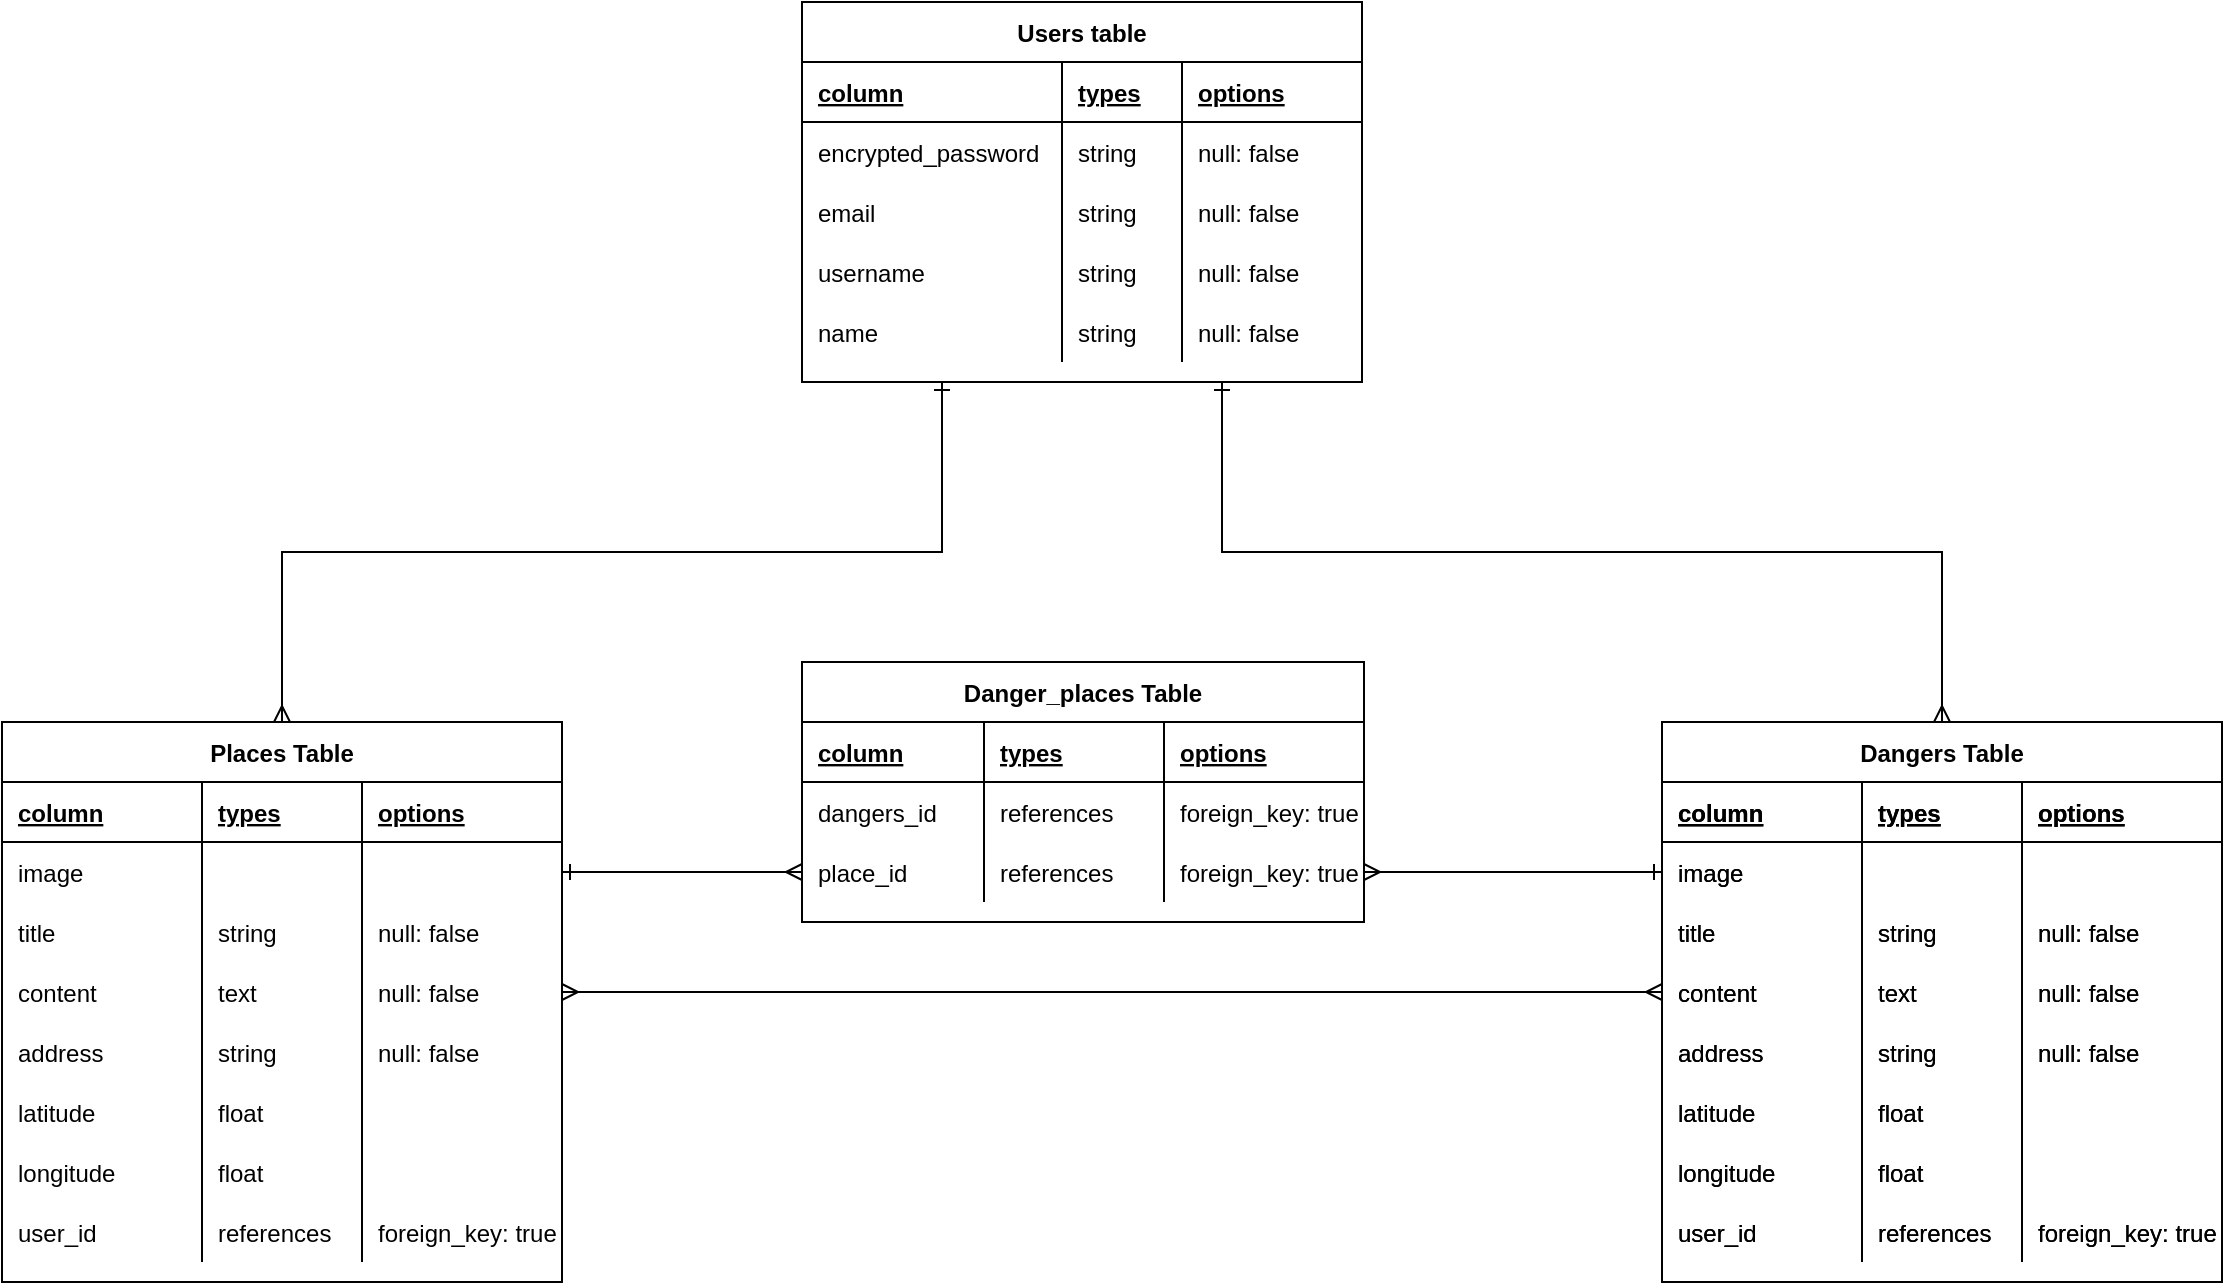 <mxfile>
    <diagram id="BW2Pcyhxk725d-nq_IH1" name="ページ1">
        <mxGraphModel dx="629" dy="1360" grid="1" gridSize="10" guides="1" tooltips="1" connect="1" arrows="1" fold="1" page="1" pageScale="1" pageWidth="827" pageHeight="1169" math="0" shadow="0">
            <root>
                <mxCell id="0"/>
                <mxCell id="1" parent="0"/>
                <mxCell id="458" style="edgeStyle=orthogonalEdgeStyle;rounded=0;orthogonalLoop=1;jettySize=auto;html=1;exitX=0.25;exitY=1;exitDx=0;exitDy=0;entryX=0.5;entryY=0;entryDx=0;entryDy=0;startArrow=ERone;startFill=0;endArrow=ERmany;endFill=0;" edge="1" parent="1" source="460" target="514">
                    <mxGeometry relative="1" as="geometry"/>
                </mxCell>
                <mxCell id="459" style="edgeStyle=orthogonalEdgeStyle;rounded=0;orthogonalLoop=1;jettySize=auto;html=1;exitX=0.75;exitY=1;exitDx=0;exitDy=0;entryX=0.5;entryY=0;entryDx=0;entryDy=0;startArrow=ERone;startFill=0;endArrow=ERmany;endFill=0;" edge="1" parent="1" source="460" target="481">
                    <mxGeometry relative="1" as="geometry"/>
                </mxCell>
                <mxCell id="460" value="Users table" style="shape=table;startSize=30;container=1;collapsible=1;childLayout=tableLayout;fixedRows=1;rowLines=0;fontStyle=1;align=center;resizeLast=1;" vertex="1" parent="1">
                    <mxGeometry x="1920" y="290" width="280" height="190" as="geometry"/>
                </mxCell>
                <mxCell id="461" value="" style="shape=partialRectangle;collapsible=0;dropTarget=0;pointerEvents=0;fillColor=none;top=0;left=0;bottom=1;right=0;points=[[0,0.5],[1,0.5]];portConstraint=eastwest;" vertex="1" parent="460">
                    <mxGeometry y="30" width="280" height="30" as="geometry"/>
                </mxCell>
                <mxCell id="462" value="column" style="shape=partialRectangle;connectable=0;fillColor=none;top=0;left=0;bottom=0;right=0;align=left;spacingLeft=6;fontStyle=5;overflow=hidden;" vertex="1" parent="461">
                    <mxGeometry width="130" height="30" as="geometry"/>
                </mxCell>
                <mxCell id="463" value="types" style="shape=partialRectangle;connectable=0;fillColor=none;top=0;left=0;bottom=0;right=0;align=left;spacingLeft=6;fontStyle=5;overflow=hidden;" vertex="1" parent="461">
                    <mxGeometry x="130" width="60" height="30" as="geometry"/>
                </mxCell>
                <mxCell id="464" value="options" style="shape=partialRectangle;connectable=0;fillColor=none;top=0;left=0;bottom=0;right=0;align=left;spacingLeft=6;fontStyle=5;overflow=hidden;" vertex="1" parent="461">
                    <mxGeometry x="190" width="90" height="30" as="geometry"/>
                </mxCell>
                <mxCell id="465" value="" style="shape=partialRectangle;collapsible=0;dropTarget=0;pointerEvents=0;fillColor=none;top=0;left=0;bottom=0;right=0;points=[[0,0.5],[1,0.5]];portConstraint=eastwest;" vertex="1" parent="460">
                    <mxGeometry y="60" width="280" height="30" as="geometry"/>
                </mxCell>
                <mxCell id="466" value="encrypted_password" style="shape=partialRectangle;connectable=0;fillColor=none;top=0;left=0;bottom=0;right=0;align=left;spacingLeft=6;overflow=hidden;" vertex="1" parent="465">
                    <mxGeometry width="130" height="30" as="geometry"/>
                </mxCell>
                <mxCell id="467" value="string" style="shape=partialRectangle;connectable=0;fillColor=none;top=0;left=0;bottom=0;right=0;align=left;spacingLeft=6;overflow=hidden;" vertex="1" parent="465">
                    <mxGeometry x="130" width="60" height="30" as="geometry"/>
                </mxCell>
                <mxCell id="468" value="null: false" style="shape=partialRectangle;connectable=0;fillColor=none;top=0;left=0;bottom=0;right=0;align=left;spacingLeft=6;overflow=hidden;" vertex="1" parent="465">
                    <mxGeometry x="190" width="90" height="30" as="geometry"/>
                </mxCell>
                <mxCell id="469" value="" style="shape=partialRectangle;collapsible=0;dropTarget=0;pointerEvents=0;fillColor=none;top=0;left=0;bottom=0;right=0;points=[[0,0.5],[1,0.5]];portConstraint=eastwest;" vertex="1" parent="460">
                    <mxGeometry y="90" width="280" height="30" as="geometry"/>
                </mxCell>
                <mxCell id="470" value="email" style="shape=partialRectangle;connectable=0;fillColor=none;top=0;left=0;bottom=0;right=0;align=left;spacingLeft=6;overflow=hidden;" vertex="1" parent="469">
                    <mxGeometry width="130" height="30" as="geometry"/>
                </mxCell>
                <mxCell id="471" value="string" style="shape=partialRectangle;connectable=0;fillColor=none;top=0;left=0;bottom=0;right=0;align=left;spacingLeft=6;overflow=hidden;" vertex="1" parent="469">
                    <mxGeometry x="130" width="60" height="30" as="geometry"/>
                </mxCell>
                <mxCell id="472" value="null: false" style="shape=partialRectangle;connectable=0;fillColor=none;top=0;left=0;bottom=0;right=0;align=left;spacingLeft=6;overflow=hidden;" vertex="1" parent="469">
                    <mxGeometry x="190" width="90" height="30" as="geometry"/>
                </mxCell>
                <mxCell id="473" value="" style="shape=partialRectangle;collapsible=0;dropTarget=0;pointerEvents=0;fillColor=none;top=0;left=0;bottom=0;right=0;points=[[0,0.5],[1,0.5]];portConstraint=eastwest;" vertex="1" parent="460">
                    <mxGeometry y="120" width="280" height="30" as="geometry"/>
                </mxCell>
                <mxCell id="474" value="username" style="shape=partialRectangle;connectable=0;fillColor=none;top=0;left=0;bottom=0;right=0;align=left;spacingLeft=6;overflow=hidden;" vertex="1" parent="473">
                    <mxGeometry width="130" height="30" as="geometry"/>
                </mxCell>
                <mxCell id="475" value="string" style="shape=partialRectangle;connectable=0;fillColor=none;top=0;left=0;bottom=0;right=0;align=left;spacingLeft=6;overflow=hidden;" vertex="1" parent="473">
                    <mxGeometry x="130" width="60" height="30" as="geometry"/>
                </mxCell>
                <mxCell id="476" value="null: false" style="shape=partialRectangle;connectable=0;fillColor=none;top=0;left=0;bottom=0;right=0;align=left;spacingLeft=6;overflow=hidden;" vertex="1" parent="473">
                    <mxGeometry x="190" width="90" height="30" as="geometry"/>
                </mxCell>
                <mxCell id="477" style="shape=partialRectangle;collapsible=0;dropTarget=0;pointerEvents=0;fillColor=none;top=0;left=0;bottom=0;right=0;points=[[0,0.5],[1,0.5]];portConstraint=eastwest;" vertex="1" parent="460">
                    <mxGeometry y="150" width="280" height="30" as="geometry"/>
                </mxCell>
                <mxCell id="478" value="name" style="shape=partialRectangle;connectable=0;fillColor=none;top=0;left=0;bottom=0;right=0;align=left;spacingLeft=6;overflow=hidden;" vertex="1" parent="477">
                    <mxGeometry width="130" height="30" as="geometry"/>
                </mxCell>
                <mxCell id="479" value="string" style="shape=partialRectangle;connectable=0;fillColor=none;top=0;left=0;bottom=0;right=0;align=left;spacingLeft=6;overflow=hidden;" vertex="1" parent="477">
                    <mxGeometry x="130" width="60" height="30" as="geometry"/>
                </mxCell>
                <mxCell id="480" value="null: false" style="shape=partialRectangle;connectable=0;fillColor=none;top=0;left=0;bottom=0;right=0;align=left;spacingLeft=6;overflow=hidden;" vertex="1" parent="477">
                    <mxGeometry x="190" width="90" height="30" as="geometry"/>
                </mxCell>
                <mxCell id="481" value="Dangers Table" style="shape=table;startSize=30;container=1;collapsible=1;childLayout=tableLayout;fixedRows=1;rowLines=0;fontStyle=1;align=center;resizeLast=1;" vertex="1" parent="1">
                    <mxGeometry x="2350" y="650" width="280" height="280" as="geometry"/>
                </mxCell>
                <mxCell id="482" value="" style="shape=partialRectangle;collapsible=0;dropTarget=0;pointerEvents=0;fillColor=none;top=0;left=0;bottom=1;right=0;points=[[0,0.5],[1,0.5]];portConstraint=eastwest;" vertex="1" parent="481">
                    <mxGeometry y="30" width="280" height="30" as="geometry"/>
                </mxCell>
                <mxCell id="483" value="column" style="shape=partialRectangle;connectable=0;fillColor=none;top=0;left=0;bottom=0;right=0;align=left;spacingLeft=6;fontStyle=5;overflow=hidden;" vertex="1" parent="482">
                    <mxGeometry width="100" height="30" as="geometry"/>
                </mxCell>
                <mxCell id="484" value="types" style="shape=partialRectangle;connectable=0;fillColor=none;top=0;left=0;bottom=0;right=0;align=left;spacingLeft=6;fontStyle=5;overflow=hidden;" vertex="1" parent="482">
                    <mxGeometry x="100" width="80" height="30" as="geometry"/>
                </mxCell>
                <mxCell id="485" value="options" style="shape=partialRectangle;connectable=0;fillColor=none;top=0;left=0;bottom=0;right=0;align=left;spacingLeft=6;fontStyle=5;overflow=hidden;" vertex="1" parent="482">
                    <mxGeometry x="180" width="100" height="30" as="geometry"/>
                </mxCell>
                <mxCell id="486" value="" style="shape=partialRectangle;collapsible=0;dropTarget=0;pointerEvents=0;fillColor=none;top=0;left=0;bottom=0;right=0;points=[[0,0.5],[1,0.5]];portConstraint=eastwest;" vertex="1" parent="481">
                    <mxGeometry y="60" width="280" height="30" as="geometry"/>
                </mxCell>
                <mxCell id="487" value="image" style="shape=partialRectangle;connectable=0;fillColor=none;top=0;left=0;bottom=0;right=0;align=left;spacingLeft=6;overflow=hidden;" vertex="1" parent="486">
                    <mxGeometry width="100" height="30" as="geometry"/>
                </mxCell>
                <mxCell id="488" style="shape=partialRectangle;connectable=0;fillColor=none;top=0;left=0;bottom=0;right=0;align=left;spacingLeft=6;overflow=hidden;" vertex="1" parent="486">
                    <mxGeometry x="100" width="80" height="30" as="geometry"/>
                </mxCell>
                <mxCell id="489" value="" style="shape=partialRectangle;connectable=0;fillColor=none;top=0;left=0;bottom=0;right=0;align=left;spacingLeft=6;overflow=hidden;" vertex="1" parent="486">
                    <mxGeometry x="180" width="100" height="30" as="geometry"/>
                </mxCell>
                <mxCell id="490" value="" style="shape=partialRectangle;collapsible=0;dropTarget=0;pointerEvents=0;fillColor=none;top=0;left=0;bottom=0;right=0;points=[[0,0.5],[1,0.5]];portConstraint=eastwest;" vertex="1" parent="481">
                    <mxGeometry y="90" width="280" height="30" as="geometry"/>
                </mxCell>
                <mxCell id="491" value="title" style="shape=partialRectangle;connectable=0;fillColor=none;top=0;left=0;bottom=0;right=0;align=left;spacingLeft=6;overflow=hidden;" vertex="1" parent="490">
                    <mxGeometry width="100" height="30" as="geometry"/>
                </mxCell>
                <mxCell id="492" value="string" style="shape=partialRectangle;connectable=0;fillColor=none;top=0;left=0;bottom=0;right=0;align=left;spacingLeft=6;overflow=hidden;" vertex="1" parent="490">
                    <mxGeometry x="100" width="80" height="30" as="geometry"/>
                </mxCell>
                <mxCell id="493" value="null: false" style="shape=partialRectangle;connectable=0;fillColor=none;top=0;left=0;bottom=0;right=0;align=left;spacingLeft=6;overflow=hidden;" vertex="1" parent="490">
                    <mxGeometry x="180" width="100" height="30" as="geometry"/>
                </mxCell>
                <mxCell id="494" style="shape=partialRectangle;collapsible=0;dropTarget=0;pointerEvents=0;fillColor=none;top=0;left=0;bottom=0;right=0;points=[[0,0.5],[1,0.5]];portConstraint=eastwest;" vertex="1" parent="481">
                    <mxGeometry y="120" width="280" height="30" as="geometry"/>
                </mxCell>
                <mxCell id="495" value="content" style="shape=partialRectangle;connectable=0;fillColor=none;top=0;left=0;bottom=0;right=0;align=left;spacingLeft=6;overflow=hidden;" vertex="1" parent="494">
                    <mxGeometry width="100" height="30" as="geometry"/>
                </mxCell>
                <mxCell id="496" value="text" style="shape=partialRectangle;connectable=0;fillColor=none;top=0;left=0;bottom=0;right=0;align=left;spacingLeft=6;overflow=hidden;" vertex="1" parent="494">
                    <mxGeometry x="100" width="80" height="30" as="geometry"/>
                </mxCell>
                <mxCell id="497" value="null: false" style="shape=partialRectangle;connectable=0;fillColor=none;top=0;left=0;bottom=0;right=0;align=left;spacingLeft=6;overflow=hidden;" vertex="1" parent="494">
                    <mxGeometry x="180" width="100" height="30" as="geometry"/>
                </mxCell>
                <mxCell id="498" style="shape=partialRectangle;collapsible=0;dropTarget=0;pointerEvents=0;fillColor=none;top=0;left=0;bottom=0;right=0;points=[[0,0.5],[1,0.5]];portConstraint=eastwest;" vertex="1" parent="481">
                    <mxGeometry y="150" width="280" height="30" as="geometry"/>
                </mxCell>
                <mxCell id="499" value="address" style="shape=partialRectangle;connectable=0;fillColor=none;top=0;left=0;bottom=0;right=0;align=left;spacingLeft=6;overflow=hidden;" vertex="1" parent="498">
                    <mxGeometry width="100" height="30" as="geometry"/>
                </mxCell>
                <mxCell id="500" value="string" style="shape=partialRectangle;connectable=0;fillColor=none;top=0;left=0;bottom=0;right=0;align=left;spacingLeft=6;overflow=hidden;" vertex="1" parent="498">
                    <mxGeometry x="100" width="80" height="30" as="geometry"/>
                </mxCell>
                <mxCell id="501" value="null: false" style="shape=partialRectangle;connectable=0;fillColor=none;top=0;left=0;bottom=0;right=0;align=left;spacingLeft=6;overflow=hidden;" vertex="1" parent="498">
                    <mxGeometry x="180" width="100" height="30" as="geometry"/>
                </mxCell>
                <mxCell id="502" style="shape=partialRectangle;collapsible=0;dropTarget=0;pointerEvents=0;fillColor=none;top=0;left=0;bottom=0;right=0;points=[[0,0.5],[1,0.5]];portConstraint=eastwest;" vertex="1" parent="481">
                    <mxGeometry y="180" width="280" height="30" as="geometry"/>
                </mxCell>
                <mxCell id="503" value="latitude" style="shape=partialRectangle;connectable=0;fillColor=none;top=0;left=0;bottom=0;right=0;align=left;spacingLeft=6;overflow=hidden;" vertex="1" parent="502">
                    <mxGeometry width="100" height="30" as="geometry"/>
                </mxCell>
                <mxCell id="504" value="float" style="shape=partialRectangle;connectable=0;fillColor=none;top=0;left=0;bottom=0;right=0;align=left;spacingLeft=6;overflow=hidden;" vertex="1" parent="502">
                    <mxGeometry x="100" width="80" height="30" as="geometry"/>
                </mxCell>
                <mxCell id="505" style="shape=partialRectangle;connectable=0;fillColor=none;top=0;left=0;bottom=0;right=0;align=left;spacingLeft=6;overflow=hidden;" vertex="1" parent="502">
                    <mxGeometry x="180" width="100" height="30" as="geometry"/>
                </mxCell>
                <mxCell id="506" style="shape=partialRectangle;collapsible=0;dropTarget=0;pointerEvents=0;fillColor=none;top=0;left=0;bottom=0;right=0;points=[[0,0.5],[1,0.5]];portConstraint=eastwest;" vertex="1" parent="481">
                    <mxGeometry y="210" width="280" height="30" as="geometry"/>
                </mxCell>
                <mxCell id="507" value="longitude" style="shape=partialRectangle;connectable=0;fillColor=none;top=0;left=0;bottom=0;right=0;align=left;spacingLeft=6;overflow=hidden;" vertex="1" parent="506">
                    <mxGeometry width="100" height="30" as="geometry"/>
                </mxCell>
                <mxCell id="508" value="float" style="shape=partialRectangle;connectable=0;fillColor=none;top=0;left=0;bottom=0;right=0;align=left;spacingLeft=6;overflow=hidden;" vertex="1" parent="506">
                    <mxGeometry x="100" width="80" height="30" as="geometry"/>
                </mxCell>
                <mxCell id="509" style="shape=partialRectangle;connectable=0;fillColor=none;top=0;left=0;bottom=0;right=0;align=left;spacingLeft=6;overflow=hidden;" vertex="1" parent="506">
                    <mxGeometry x="180" width="100" height="30" as="geometry"/>
                </mxCell>
                <mxCell id="510" style="shape=partialRectangle;collapsible=0;dropTarget=0;pointerEvents=0;fillColor=none;top=0;left=0;bottom=0;right=0;points=[[0,0.5],[1,0.5]];portConstraint=eastwest;" vertex="1" parent="481">
                    <mxGeometry y="240" width="280" height="30" as="geometry"/>
                </mxCell>
                <mxCell id="511" value="user_id" style="shape=partialRectangle;connectable=0;fillColor=none;top=0;left=0;bottom=0;right=0;align=left;spacingLeft=6;overflow=hidden;" vertex="1" parent="510">
                    <mxGeometry width="100" height="30" as="geometry"/>
                </mxCell>
                <mxCell id="512" value="references" style="shape=partialRectangle;connectable=0;fillColor=none;top=0;left=0;bottom=0;right=0;align=left;spacingLeft=6;overflow=hidden;" vertex="1" parent="510">
                    <mxGeometry x="100" width="80" height="30" as="geometry"/>
                </mxCell>
                <mxCell id="513" value="foreign_key: true" style="shape=partialRectangle;connectable=0;fillColor=none;top=0;left=0;bottom=0;right=0;align=left;spacingLeft=6;overflow=hidden;" vertex="1" parent="510">
                    <mxGeometry x="180" width="100" height="30" as="geometry"/>
                </mxCell>
                <mxCell id="514" value="Places Table" style="shape=table;startSize=30;container=1;collapsible=1;childLayout=tableLayout;fixedRows=1;rowLines=0;fontStyle=1;align=center;resizeLast=1;" vertex="1" parent="1">
                    <mxGeometry x="1520" y="650" width="280" height="280" as="geometry"/>
                </mxCell>
                <mxCell id="515" value="" style="shape=partialRectangle;collapsible=0;dropTarget=0;pointerEvents=0;fillColor=none;top=0;left=0;bottom=1;right=0;points=[[0,0.5],[1,0.5]];portConstraint=eastwest;" vertex="1" parent="514">
                    <mxGeometry y="30" width="280" height="30" as="geometry"/>
                </mxCell>
                <mxCell id="516" value="column" style="shape=partialRectangle;connectable=0;fillColor=none;top=0;left=0;bottom=0;right=0;align=left;spacingLeft=6;fontStyle=5;overflow=hidden;" vertex="1" parent="515">
                    <mxGeometry width="100" height="30" as="geometry"/>
                </mxCell>
                <mxCell id="517" value="types" style="shape=partialRectangle;connectable=0;fillColor=none;top=0;left=0;bottom=0;right=0;align=left;spacingLeft=6;fontStyle=5;overflow=hidden;" vertex="1" parent="515">
                    <mxGeometry x="100" width="80" height="30" as="geometry"/>
                </mxCell>
                <mxCell id="518" value="options" style="shape=partialRectangle;connectable=0;fillColor=none;top=0;left=0;bottom=0;right=0;align=left;spacingLeft=6;fontStyle=5;overflow=hidden;" vertex="1" parent="515">
                    <mxGeometry x="180" width="100" height="30" as="geometry"/>
                </mxCell>
                <mxCell id="519" value="" style="shape=partialRectangle;collapsible=0;dropTarget=0;pointerEvents=0;fillColor=none;top=0;left=0;bottom=0;right=0;points=[[0,0.5],[1,0.5]];portConstraint=eastwest;" vertex="1" parent="514">
                    <mxGeometry y="60" width="280" height="30" as="geometry"/>
                </mxCell>
                <mxCell id="520" value="image" style="shape=partialRectangle;connectable=0;fillColor=none;top=0;left=0;bottom=0;right=0;align=left;spacingLeft=6;overflow=hidden;" vertex="1" parent="519">
                    <mxGeometry width="100" height="30" as="geometry"/>
                </mxCell>
                <mxCell id="521" style="shape=partialRectangle;connectable=0;fillColor=none;top=0;left=0;bottom=0;right=0;align=left;spacingLeft=6;overflow=hidden;" vertex="1" parent="519">
                    <mxGeometry x="100" width="80" height="30" as="geometry"/>
                </mxCell>
                <mxCell id="522" value="" style="shape=partialRectangle;connectable=0;fillColor=none;top=0;left=0;bottom=0;right=0;align=left;spacingLeft=6;overflow=hidden;" vertex="1" parent="519">
                    <mxGeometry x="180" width="100" height="30" as="geometry"/>
                </mxCell>
                <mxCell id="523" value="" style="shape=partialRectangle;collapsible=0;dropTarget=0;pointerEvents=0;fillColor=none;top=0;left=0;bottom=0;right=0;points=[[0,0.5],[1,0.5]];portConstraint=eastwest;" vertex="1" parent="514">
                    <mxGeometry y="90" width="280" height="30" as="geometry"/>
                </mxCell>
                <mxCell id="524" value="title" style="shape=partialRectangle;connectable=0;fillColor=none;top=0;left=0;bottom=0;right=0;align=left;spacingLeft=6;overflow=hidden;" vertex="1" parent="523">
                    <mxGeometry width="100" height="30" as="geometry"/>
                </mxCell>
                <mxCell id="525" value="string" style="shape=partialRectangle;connectable=0;fillColor=none;top=0;left=0;bottom=0;right=0;align=left;spacingLeft=6;overflow=hidden;" vertex="1" parent="523">
                    <mxGeometry x="100" width="80" height="30" as="geometry"/>
                </mxCell>
                <mxCell id="526" value="null: false" style="shape=partialRectangle;connectable=0;fillColor=none;top=0;left=0;bottom=0;right=0;align=left;spacingLeft=6;overflow=hidden;" vertex="1" parent="523">
                    <mxGeometry x="180" width="100" height="30" as="geometry"/>
                </mxCell>
                <mxCell id="527" style="shape=partialRectangle;collapsible=0;dropTarget=0;pointerEvents=0;fillColor=none;top=0;left=0;bottom=0;right=0;points=[[0,0.5],[1,0.5]];portConstraint=eastwest;" vertex="1" parent="514">
                    <mxGeometry y="120" width="280" height="30" as="geometry"/>
                </mxCell>
                <mxCell id="528" value="content" style="shape=partialRectangle;connectable=0;fillColor=none;top=0;left=0;bottom=0;right=0;align=left;spacingLeft=6;overflow=hidden;" vertex="1" parent="527">
                    <mxGeometry width="100" height="30" as="geometry"/>
                </mxCell>
                <mxCell id="529" value="text" style="shape=partialRectangle;connectable=0;fillColor=none;top=0;left=0;bottom=0;right=0;align=left;spacingLeft=6;overflow=hidden;" vertex="1" parent="527">
                    <mxGeometry x="100" width="80" height="30" as="geometry"/>
                </mxCell>
                <mxCell id="530" value="null: false" style="shape=partialRectangle;connectable=0;fillColor=none;top=0;left=0;bottom=0;right=0;align=left;spacingLeft=6;overflow=hidden;" vertex="1" parent="527">
                    <mxGeometry x="180" width="100" height="30" as="geometry"/>
                </mxCell>
                <mxCell id="531" style="shape=partialRectangle;collapsible=0;dropTarget=0;pointerEvents=0;fillColor=none;top=0;left=0;bottom=0;right=0;points=[[0,0.5],[1,0.5]];portConstraint=eastwest;" vertex="1" parent="514">
                    <mxGeometry y="150" width="280" height="30" as="geometry"/>
                </mxCell>
                <mxCell id="532" value="address" style="shape=partialRectangle;connectable=0;fillColor=none;top=0;left=0;bottom=0;right=0;align=left;spacingLeft=6;overflow=hidden;" vertex="1" parent="531">
                    <mxGeometry width="100" height="30" as="geometry"/>
                </mxCell>
                <mxCell id="533" value="string" style="shape=partialRectangle;connectable=0;fillColor=none;top=0;left=0;bottom=0;right=0;align=left;spacingLeft=6;overflow=hidden;" vertex="1" parent="531">
                    <mxGeometry x="100" width="80" height="30" as="geometry"/>
                </mxCell>
                <mxCell id="534" value="null: false" style="shape=partialRectangle;connectable=0;fillColor=none;top=0;left=0;bottom=0;right=0;align=left;spacingLeft=6;overflow=hidden;" vertex="1" parent="531">
                    <mxGeometry x="180" width="100" height="30" as="geometry"/>
                </mxCell>
                <mxCell id="535" style="shape=partialRectangle;collapsible=0;dropTarget=0;pointerEvents=0;fillColor=none;top=0;left=0;bottom=0;right=0;points=[[0,0.5],[1,0.5]];portConstraint=eastwest;" vertex="1" parent="514">
                    <mxGeometry y="180" width="280" height="30" as="geometry"/>
                </mxCell>
                <mxCell id="536" value="latitude" style="shape=partialRectangle;connectable=0;fillColor=none;top=0;left=0;bottom=0;right=0;align=left;spacingLeft=6;overflow=hidden;" vertex="1" parent="535">
                    <mxGeometry width="100" height="30" as="geometry"/>
                </mxCell>
                <mxCell id="537" value="float" style="shape=partialRectangle;connectable=0;fillColor=none;top=0;left=0;bottom=0;right=0;align=left;spacingLeft=6;overflow=hidden;" vertex="1" parent="535">
                    <mxGeometry x="100" width="80" height="30" as="geometry"/>
                </mxCell>
                <mxCell id="538" style="shape=partialRectangle;connectable=0;fillColor=none;top=0;left=0;bottom=0;right=0;align=left;spacingLeft=6;overflow=hidden;" vertex="1" parent="535">
                    <mxGeometry x="180" width="100" height="30" as="geometry"/>
                </mxCell>
                <mxCell id="539" style="shape=partialRectangle;collapsible=0;dropTarget=0;pointerEvents=0;fillColor=none;top=0;left=0;bottom=0;right=0;points=[[0,0.5],[1,0.5]];portConstraint=eastwest;" vertex="1" parent="514">
                    <mxGeometry y="210" width="280" height="30" as="geometry"/>
                </mxCell>
                <mxCell id="540" value="longitude" style="shape=partialRectangle;connectable=0;fillColor=none;top=0;left=0;bottom=0;right=0;align=left;spacingLeft=6;overflow=hidden;" vertex="1" parent="539">
                    <mxGeometry width="100" height="30" as="geometry"/>
                </mxCell>
                <mxCell id="541" value="float" style="shape=partialRectangle;connectable=0;fillColor=none;top=0;left=0;bottom=0;right=0;align=left;spacingLeft=6;overflow=hidden;" vertex="1" parent="539">
                    <mxGeometry x="100" width="80" height="30" as="geometry"/>
                </mxCell>
                <mxCell id="542" style="shape=partialRectangle;connectable=0;fillColor=none;top=0;left=0;bottom=0;right=0;align=left;spacingLeft=6;overflow=hidden;" vertex="1" parent="539">
                    <mxGeometry x="180" width="100" height="30" as="geometry"/>
                </mxCell>
                <mxCell id="543" style="shape=partialRectangle;collapsible=0;dropTarget=0;pointerEvents=0;fillColor=none;top=0;left=0;bottom=0;right=0;points=[[0,0.5],[1,0.5]];portConstraint=eastwest;" vertex="1" parent="514">
                    <mxGeometry y="240" width="280" height="30" as="geometry"/>
                </mxCell>
                <mxCell id="544" value="user_id" style="shape=partialRectangle;connectable=0;fillColor=none;top=0;left=0;bottom=0;right=0;align=left;spacingLeft=6;overflow=hidden;" vertex="1" parent="543">
                    <mxGeometry width="100" height="30" as="geometry"/>
                </mxCell>
                <mxCell id="545" value="references" style="shape=partialRectangle;connectable=0;fillColor=none;top=0;left=0;bottom=0;right=0;align=left;spacingLeft=6;overflow=hidden;" vertex="1" parent="543">
                    <mxGeometry x="100" width="80" height="30" as="geometry"/>
                </mxCell>
                <mxCell id="546" value="foreign_key: true" style="shape=partialRectangle;connectable=0;fillColor=none;top=0;left=0;bottom=0;right=0;align=left;spacingLeft=6;overflow=hidden;" vertex="1" parent="543">
                    <mxGeometry x="180" width="100" height="30" as="geometry"/>
                </mxCell>
                <mxCell id="547" style="edgeStyle=orthogonalEdgeStyle;rounded=0;orthogonalLoop=1;jettySize=auto;html=1;startArrow=ERmany;startFill=0;endArrow=ERmany;endFill=0;entryX=0;entryY=0.5;entryDx=0;entryDy=0;exitX=1;exitY=0.5;exitDx=0;exitDy=0;" edge="1" parent="1" source="527" target="494">
                    <mxGeometry relative="1" as="geometry">
                        <mxPoint x="1810" y="810" as="sourcePoint"/>
                        <mxPoint x="2290" y="813" as="targetPoint"/>
                        <Array as="points"/>
                    </mxGeometry>
                </mxCell>
                <mxCell id="548" value="Danger_places Table" style="shape=table;startSize=30;container=1;collapsible=1;childLayout=tableLayout;fixedRows=1;rowLines=0;fontStyle=1;align=center;resizeLast=1;" vertex="1" parent="1">
                    <mxGeometry x="1920" y="620" width="281" height="130" as="geometry"/>
                </mxCell>
                <mxCell id="549" value="" style="shape=partialRectangle;collapsible=0;dropTarget=0;pointerEvents=0;fillColor=none;top=0;left=0;bottom=1;right=0;points=[[0,0.5],[1,0.5]];portConstraint=eastwest;" vertex="1" parent="548">
                    <mxGeometry y="30" width="281" height="30" as="geometry"/>
                </mxCell>
                <mxCell id="550" value="column" style="shape=partialRectangle;connectable=0;fillColor=none;top=0;left=0;bottom=0;right=0;align=left;spacingLeft=6;fontStyle=5;overflow=hidden;" vertex="1" parent="549">
                    <mxGeometry width="91" height="30" as="geometry"/>
                </mxCell>
                <mxCell id="551" value="types" style="shape=partialRectangle;connectable=0;fillColor=none;top=0;left=0;bottom=0;right=0;align=left;spacingLeft=6;fontStyle=5;overflow=hidden;" vertex="1" parent="549">
                    <mxGeometry x="91" width="90" height="30" as="geometry"/>
                </mxCell>
                <mxCell id="552" value="options" style="shape=partialRectangle;connectable=0;fillColor=none;top=0;left=0;bottom=0;right=0;align=left;spacingLeft=6;fontStyle=5;overflow=hidden;" vertex="1" parent="549">
                    <mxGeometry x="181" width="100" height="30" as="geometry"/>
                </mxCell>
                <mxCell id="553" value="" style="shape=partialRectangle;collapsible=0;dropTarget=0;pointerEvents=0;fillColor=none;top=0;left=0;bottom=0;right=0;points=[[0,0.5],[1,0.5]];portConstraint=eastwest;" vertex="1" parent="548">
                    <mxGeometry y="60" width="281" height="30" as="geometry"/>
                </mxCell>
                <mxCell id="554" value="dangers_id" style="shape=partialRectangle;connectable=0;fillColor=none;top=0;left=0;bottom=0;right=0;align=left;spacingLeft=6;overflow=hidden;" vertex="1" parent="553">
                    <mxGeometry width="91" height="30" as="geometry"/>
                </mxCell>
                <mxCell id="555" value="references" style="shape=partialRectangle;connectable=0;fillColor=none;top=0;left=0;bottom=0;right=0;align=left;spacingLeft=6;overflow=hidden;" vertex="1" parent="553">
                    <mxGeometry x="91" width="90" height="30" as="geometry"/>
                </mxCell>
                <mxCell id="556" value="foreign_key: true" style="shape=partialRectangle;connectable=0;fillColor=none;top=0;left=0;bottom=0;right=0;align=left;spacingLeft=6;overflow=hidden;" vertex="1" parent="553">
                    <mxGeometry x="181" width="100" height="30" as="geometry"/>
                </mxCell>
                <mxCell id="557" value="" style="shape=partialRectangle;collapsible=0;dropTarget=0;pointerEvents=0;fillColor=none;top=0;left=0;bottom=0;right=0;points=[[0,0.5],[1,0.5]];portConstraint=eastwest;" vertex="1" parent="548">
                    <mxGeometry y="90" width="281" height="30" as="geometry"/>
                </mxCell>
                <mxCell id="558" value="place_id" style="shape=partialRectangle;connectable=0;fillColor=none;top=0;left=0;bottom=0;right=0;align=left;spacingLeft=6;overflow=hidden;" vertex="1" parent="557">
                    <mxGeometry width="91" height="30" as="geometry"/>
                </mxCell>
                <mxCell id="559" value="references" style="shape=partialRectangle;connectable=0;fillColor=none;top=0;left=0;bottom=0;right=0;align=left;spacingLeft=6;overflow=hidden;" vertex="1" parent="557">
                    <mxGeometry x="91" width="90" height="30" as="geometry"/>
                </mxCell>
                <mxCell id="560" value="foreign_key: true" style="shape=partialRectangle;connectable=0;fillColor=none;top=0;left=0;bottom=0;right=0;align=left;spacingLeft=6;overflow=hidden;" vertex="1" parent="557">
                    <mxGeometry x="181" width="100" height="30" as="geometry"/>
                </mxCell>
                <mxCell id="561" style="edgeStyle=orthogonalEdgeStyle;rounded=0;orthogonalLoop=1;jettySize=auto;html=1;exitX=1;exitY=0.5;exitDx=0;exitDy=0;startArrow=ERone;startFill=0;endArrow=ERmany;endFill=0;" edge="1" parent="1" source="519" target="557">
                    <mxGeometry relative="1" as="geometry"/>
                </mxCell>
                <mxCell id="562" style="edgeStyle=orthogonalEdgeStyle;rounded=0;orthogonalLoop=1;jettySize=auto;html=1;exitX=0;exitY=0.5;exitDx=0;exitDy=0;entryX=1;entryY=0.5;entryDx=0;entryDy=0;startArrow=ERone;startFill=0;endArrow=ERmany;endFill=0;" edge="1" parent="1" source="486" target="557">
                    <mxGeometry relative="1" as="geometry"/>
                </mxCell>
                <mxCell id="3" style="edgeStyle=orthogonalEdgeStyle;rounded=0;orthogonalLoop=1;jettySize=auto;html=1;exitX=0.75;exitY=1;exitDx=0;exitDy=0;entryX=0.5;entryY=0;entryDx=0;entryDy=0;startArrow=ERone;startFill=0;endArrow=ERmany;endFill=0;" edge="1" parent="1" target="25">
                    <mxGeometry relative="1" as="geometry"/>
                </mxCell>
                <mxCell id="25" value="Dangers Table" style="shape=table;startSize=30;container=1;collapsible=1;childLayout=tableLayout;fixedRows=1;rowLines=0;fontStyle=1;align=center;resizeLast=1;" vertex="1" parent="1">
                    <mxGeometry x="2350" y="650" width="280" height="280" as="geometry"/>
                </mxCell>
                <mxCell id="26" value="" style="shape=partialRectangle;collapsible=0;dropTarget=0;pointerEvents=0;fillColor=none;top=0;left=0;bottom=1;right=0;points=[[0,0.5],[1,0.5]];portConstraint=eastwest;" vertex="1" parent="25">
                    <mxGeometry y="30" width="280" height="30" as="geometry"/>
                </mxCell>
                <mxCell id="27" value="column" style="shape=partialRectangle;connectable=0;fillColor=none;top=0;left=0;bottom=0;right=0;align=left;spacingLeft=6;fontStyle=5;overflow=hidden;" vertex="1" parent="26">
                    <mxGeometry width="100" height="30" as="geometry"/>
                </mxCell>
                <mxCell id="28" value="types" style="shape=partialRectangle;connectable=0;fillColor=none;top=0;left=0;bottom=0;right=0;align=left;spacingLeft=6;fontStyle=5;overflow=hidden;" vertex="1" parent="26">
                    <mxGeometry x="100" width="80" height="30" as="geometry"/>
                </mxCell>
                <mxCell id="29" value="options" style="shape=partialRectangle;connectable=0;fillColor=none;top=0;left=0;bottom=0;right=0;align=left;spacingLeft=6;fontStyle=5;overflow=hidden;" vertex="1" parent="26">
                    <mxGeometry x="180" width="100" height="30" as="geometry"/>
                </mxCell>
                <mxCell id="30" value="" style="shape=partialRectangle;collapsible=0;dropTarget=0;pointerEvents=0;fillColor=none;top=0;left=0;bottom=0;right=0;points=[[0,0.5],[1,0.5]];portConstraint=eastwest;" vertex="1" parent="25">
                    <mxGeometry y="60" width="280" height="30" as="geometry"/>
                </mxCell>
                <mxCell id="31" value="image" style="shape=partialRectangle;connectable=0;fillColor=none;top=0;left=0;bottom=0;right=0;align=left;spacingLeft=6;overflow=hidden;" vertex="1" parent="30">
                    <mxGeometry width="100" height="30" as="geometry"/>
                </mxCell>
                <mxCell id="32" style="shape=partialRectangle;connectable=0;fillColor=none;top=0;left=0;bottom=0;right=0;align=left;spacingLeft=6;overflow=hidden;" vertex="1" parent="30">
                    <mxGeometry x="100" width="80" height="30" as="geometry"/>
                </mxCell>
                <mxCell id="33" value="" style="shape=partialRectangle;connectable=0;fillColor=none;top=0;left=0;bottom=0;right=0;align=left;spacingLeft=6;overflow=hidden;" vertex="1" parent="30">
                    <mxGeometry x="180" width="100" height="30" as="geometry"/>
                </mxCell>
                <mxCell id="34" value="" style="shape=partialRectangle;collapsible=0;dropTarget=0;pointerEvents=0;fillColor=none;top=0;left=0;bottom=0;right=0;points=[[0,0.5],[1,0.5]];portConstraint=eastwest;" vertex="1" parent="25">
                    <mxGeometry y="90" width="280" height="30" as="geometry"/>
                </mxCell>
                <mxCell id="35" value="title" style="shape=partialRectangle;connectable=0;fillColor=none;top=0;left=0;bottom=0;right=0;align=left;spacingLeft=6;overflow=hidden;" vertex="1" parent="34">
                    <mxGeometry width="100" height="30" as="geometry"/>
                </mxCell>
                <mxCell id="36" value="string" style="shape=partialRectangle;connectable=0;fillColor=none;top=0;left=0;bottom=0;right=0;align=left;spacingLeft=6;overflow=hidden;" vertex="1" parent="34">
                    <mxGeometry x="100" width="80" height="30" as="geometry"/>
                </mxCell>
                <mxCell id="37" value="null: false" style="shape=partialRectangle;connectable=0;fillColor=none;top=0;left=0;bottom=0;right=0;align=left;spacingLeft=6;overflow=hidden;" vertex="1" parent="34">
                    <mxGeometry x="180" width="100" height="30" as="geometry"/>
                </mxCell>
                <mxCell id="38" style="shape=partialRectangle;collapsible=0;dropTarget=0;pointerEvents=0;fillColor=none;top=0;left=0;bottom=0;right=0;points=[[0,0.5],[1,0.5]];portConstraint=eastwest;" vertex="1" parent="25">
                    <mxGeometry y="120" width="280" height="30" as="geometry"/>
                </mxCell>
                <mxCell id="39" value="content" style="shape=partialRectangle;connectable=0;fillColor=none;top=0;left=0;bottom=0;right=0;align=left;spacingLeft=6;overflow=hidden;" vertex="1" parent="38">
                    <mxGeometry width="100" height="30" as="geometry"/>
                </mxCell>
                <mxCell id="40" value="text" style="shape=partialRectangle;connectable=0;fillColor=none;top=0;left=0;bottom=0;right=0;align=left;spacingLeft=6;overflow=hidden;" vertex="1" parent="38">
                    <mxGeometry x="100" width="80" height="30" as="geometry"/>
                </mxCell>
                <mxCell id="41" value="null: false" style="shape=partialRectangle;connectable=0;fillColor=none;top=0;left=0;bottom=0;right=0;align=left;spacingLeft=6;overflow=hidden;" vertex="1" parent="38">
                    <mxGeometry x="180" width="100" height="30" as="geometry"/>
                </mxCell>
                <mxCell id="157" style="shape=partialRectangle;collapsible=0;dropTarget=0;pointerEvents=0;fillColor=none;top=0;left=0;bottom=0;right=0;points=[[0,0.5],[1,0.5]];portConstraint=eastwest;" vertex="1" parent="25">
                    <mxGeometry y="150" width="280" height="30" as="geometry"/>
                </mxCell>
                <mxCell id="158" value="address" style="shape=partialRectangle;connectable=0;fillColor=none;top=0;left=0;bottom=0;right=0;align=left;spacingLeft=6;overflow=hidden;" vertex="1" parent="157">
                    <mxGeometry width="100" height="30" as="geometry"/>
                </mxCell>
                <mxCell id="159" value="string" style="shape=partialRectangle;connectable=0;fillColor=none;top=0;left=0;bottom=0;right=0;align=left;spacingLeft=6;overflow=hidden;" vertex="1" parent="157">
                    <mxGeometry x="100" width="80" height="30" as="geometry"/>
                </mxCell>
                <mxCell id="160" value="null: false" style="shape=partialRectangle;connectable=0;fillColor=none;top=0;left=0;bottom=0;right=0;align=left;spacingLeft=6;overflow=hidden;" vertex="1" parent="157">
                    <mxGeometry x="180" width="100" height="30" as="geometry"/>
                </mxCell>
                <mxCell id="153" style="shape=partialRectangle;collapsible=0;dropTarget=0;pointerEvents=0;fillColor=none;top=0;left=0;bottom=0;right=0;points=[[0,0.5],[1,0.5]];portConstraint=eastwest;" vertex="1" parent="25">
                    <mxGeometry y="180" width="280" height="30" as="geometry"/>
                </mxCell>
                <mxCell id="154" value="latitude" style="shape=partialRectangle;connectable=0;fillColor=none;top=0;left=0;bottom=0;right=0;align=left;spacingLeft=6;overflow=hidden;" vertex="1" parent="153">
                    <mxGeometry width="100" height="30" as="geometry"/>
                </mxCell>
                <mxCell id="155" value="float" style="shape=partialRectangle;connectable=0;fillColor=none;top=0;left=0;bottom=0;right=0;align=left;spacingLeft=6;overflow=hidden;" vertex="1" parent="153">
                    <mxGeometry x="100" width="80" height="30" as="geometry"/>
                </mxCell>
                <mxCell id="156" style="shape=partialRectangle;connectable=0;fillColor=none;top=0;left=0;bottom=0;right=0;align=left;spacingLeft=6;overflow=hidden;" vertex="1" parent="153">
                    <mxGeometry x="180" width="100" height="30" as="geometry"/>
                </mxCell>
                <mxCell id="149" style="shape=partialRectangle;collapsible=0;dropTarget=0;pointerEvents=0;fillColor=none;top=0;left=0;bottom=0;right=0;points=[[0,0.5],[1,0.5]];portConstraint=eastwest;" vertex="1" parent="25">
                    <mxGeometry y="210" width="280" height="30" as="geometry"/>
                </mxCell>
                <mxCell id="150" value="longitude" style="shape=partialRectangle;connectable=0;fillColor=none;top=0;left=0;bottom=0;right=0;align=left;spacingLeft=6;overflow=hidden;" vertex="1" parent="149">
                    <mxGeometry width="100" height="30" as="geometry"/>
                </mxCell>
                <mxCell id="151" value="float" style="shape=partialRectangle;connectable=0;fillColor=none;top=0;left=0;bottom=0;right=0;align=left;spacingLeft=6;overflow=hidden;" vertex="1" parent="149">
                    <mxGeometry x="100" width="80" height="30" as="geometry"/>
                </mxCell>
                <mxCell id="152" style="shape=partialRectangle;connectable=0;fillColor=none;top=0;left=0;bottom=0;right=0;align=left;spacingLeft=6;overflow=hidden;" vertex="1" parent="149">
                    <mxGeometry x="180" width="100" height="30" as="geometry"/>
                </mxCell>
                <mxCell id="42" style="shape=partialRectangle;collapsible=0;dropTarget=0;pointerEvents=0;fillColor=none;top=0;left=0;bottom=0;right=0;points=[[0,0.5],[1,0.5]];portConstraint=eastwest;" vertex="1" parent="25">
                    <mxGeometry y="240" width="280" height="30" as="geometry"/>
                </mxCell>
                <mxCell id="43" value="user_id" style="shape=partialRectangle;connectable=0;fillColor=none;top=0;left=0;bottom=0;right=0;align=left;spacingLeft=6;overflow=hidden;" vertex="1" parent="42">
                    <mxGeometry width="100" height="30" as="geometry"/>
                </mxCell>
                <mxCell id="44" value="references" style="shape=partialRectangle;connectable=0;fillColor=none;top=0;left=0;bottom=0;right=0;align=left;spacingLeft=6;overflow=hidden;" vertex="1" parent="42">
                    <mxGeometry x="100" width="80" height="30" as="geometry"/>
                </mxCell>
                <mxCell id="45" value="foreign_key: true" style="shape=partialRectangle;connectable=0;fillColor=none;top=0;left=0;bottom=0;right=0;align=left;spacingLeft=6;overflow=hidden;" vertex="1" parent="42">
                    <mxGeometry x="180" width="100" height="30" as="geometry"/>
                </mxCell>
            </root>
        </mxGraphModel>
    </diagram>
</mxfile>